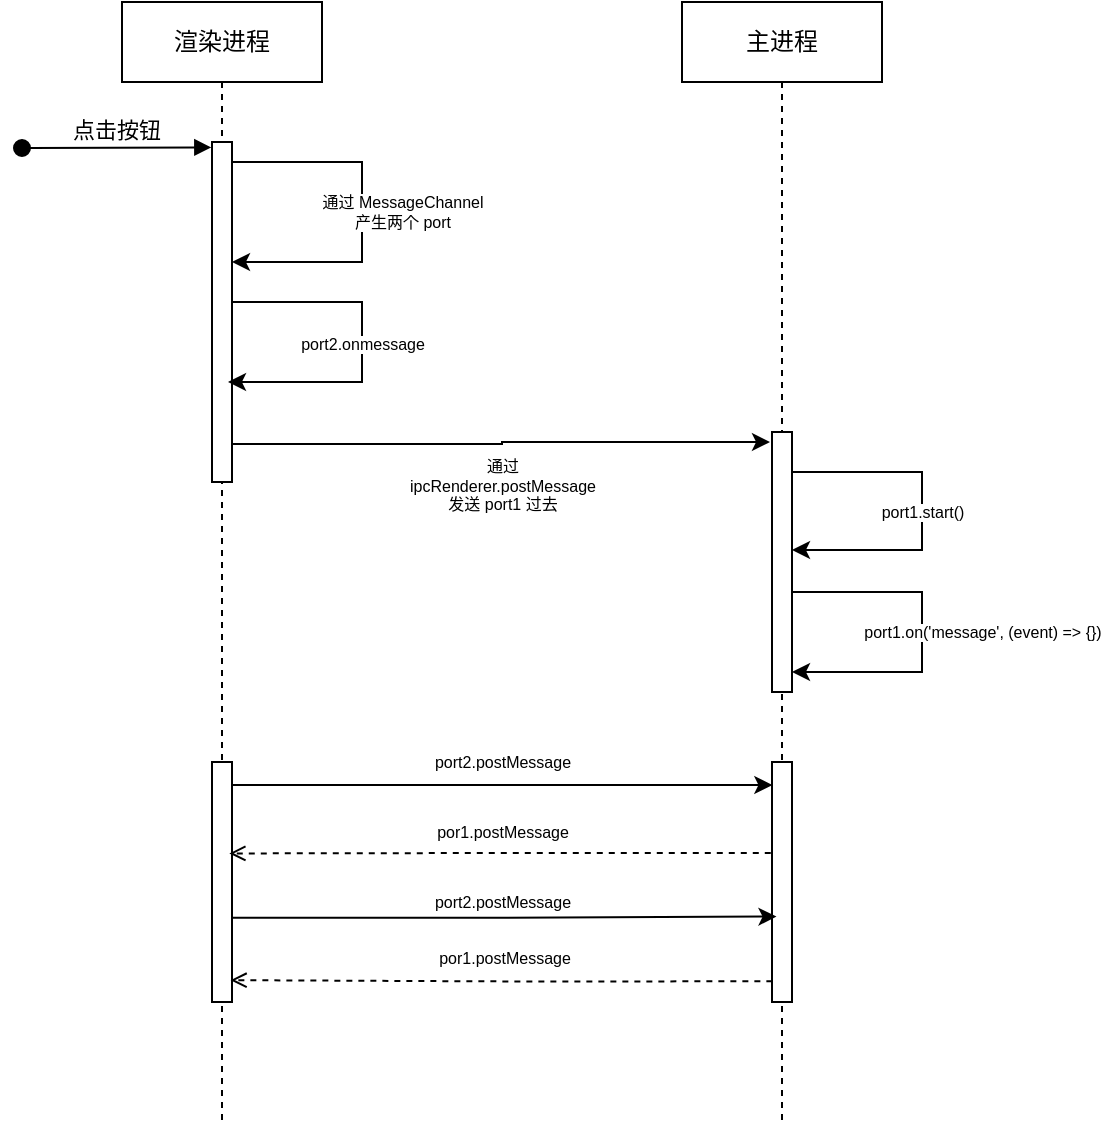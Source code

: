 <mxfile version="16.5.6" type="github">
  <diagram id="HaGytPoPpIOP_BZX3CMw" name="Page-1">
    <mxGraphModel dx="1916" dy="801" grid="1" gridSize="10" guides="1" tooltips="1" connect="1" arrows="1" fold="1" page="1" pageScale="1" pageWidth="827" pageHeight="1169" math="0" shadow="0">
      <root>
        <mxCell id="0" />
        <mxCell id="1" parent="0" />
        <mxCell id="WXNyCeRc7-LeLqTaHZ0--1" value="渲染进程" style="shape=umlLifeline;perimeter=lifelinePerimeter;whiteSpace=wrap;html=1;container=1;collapsible=0;recursiveResize=0;outlineConnect=0;" vertex="1" parent="1">
          <mxGeometry x="190" y="140" width="100" height="560" as="geometry" />
        </mxCell>
        <mxCell id="WXNyCeRc7-LeLqTaHZ0--3" value="" style="html=1;points=[];perimeter=orthogonalPerimeter;" vertex="1" parent="WXNyCeRc7-LeLqTaHZ0--1">
          <mxGeometry x="45" y="70" width="10" height="170" as="geometry" />
        </mxCell>
        <mxCell id="WXNyCeRc7-LeLqTaHZ0--7" value="通过 MessageChannel&lt;br style=&quot;font-size: 8px;&quot;&gt;产生两个 port" style="edgeStyle=orthogonalEdgeStyle;rounded=0;orthogonalLoop=1;jettySize=auto;html=1;fontSize=8;fontStyle=0" edge="1" parent="WXNyCeRc7-LeLqTaHZ0--1" source="WXNyCeRc7-LeLqTaHZ0--3" target="WXNyCeRc7-LeLqTaHZ0--3">
          <mxGeometry y="20" relative="1" as="geometry">
            <Array as="points">
              <mxPoint x="120" y="80" />
              <mxPoint x="120" y="130" />
            </Array>
            <mxPoint as="offset" />
          </mxGeometry>
        </mxCell>
        <mxCell id="WXNyCeRc7-LeLqTaHZ0--13" value="" style="html=1;points=[];perimeter=orthogonalPerimeter;fontSize=8;" vertex="1" parent="WXNyCeRc7-LeLqTaHZ0--1">
          <mxGeometry x="45" y="380" width="10" height="120" as="geometry" />
        </mxCell>
        <mxCell id="WXNyCeRc7-LeLqTaHZ0--20" value="port2.onmessage" style="edgeStyle=orthogonalEdgeStyle;rounded=0;orthogonalLoop=1;jettySize=auto;html=1;fontSize=8;endArrow=classic;endFill=1;" edge="1" parent="WXNyCeRc7-LeLqTaHZ0--1" source="WXNyCeRc7-LeLqTaHZ0--3">
          <mxGeometry relative="1" as="geometry">
            <mxPoint x="53" y="190" as="targetPoint" />
            <Array as="points">
              <mxPoint x="120" y="150" />
              <mxPoint x="120" y="190" />
            </Array>
          </mxGeometry>
        </mxCell>
        <mxCell id="WXNyCeRc7-LeLqTaHZ0--2" value="主进程" style="shape=umlLifeline;perimeter=lifelinePerimeter;whiteSpace=wrap;html=1;container=1;collapsible=0;recursiveResize=0;outlineConnect=0;" vertex="1" parent="1">
          <mxGeometry x="470" y="140" width="100" height="560" as="geometry" />
        </mxCell>
        <mxCell id="WXNyCeRc7-LeLqTaHZ0--5" value="" style="html=1;points=[];perimeter=orthogonalPerimeter;" vertex="1" parent="WXNyCeRc7-LeLqTaHZ0--2">
          <mxGeometry x="45" y="215" width="10" height="130" as="geometry" />
        </mxCell>
        <mxCell id="WXNyCeRc7-LeLqTaHZ0--10" value="port1.start()" style="edgeStyle=orthogonalEdgeStyle;rounded=0;orthogonalLoop=1;jettySize=auto;html=1;fontSize=8;" edge="1" parent="WXNyCeRc7-LeLqTaHZ0--2" source="WXNyCeRc7-LeLqTaHZ0--5">
          <mxGeometry relative="1" as="geometry">
            <mxPoint x="55" y="274" as="targetPoint" />
            <Array as="points">
              <mxPoint x="120" y="235" />
              <mxPoint x="120" y="274" />
            </Array>
          </mxGeometry>
        </mxCell>
        <mxCell id="WXNyCeRc7-LeLqTaHZ0--11" value="port1.on(&#39;message&#39;, (event) =&amp;gt; {})" style="edgeStyle=orthogonalEdgeStyle;rounded=0;orthogonalLoop=1;jettySize=auto;html=1;fontSize=8;" edge="1" parent="WXNyCeRc7-LeLqTaHZ0--2" source="WXNyCeRc7-LeLqTaHZ0--5">
          <mxGeometry y="30" relative="1" as="geometry">
            <mxPoint x="55" y="335" as="targetPoint" />
            <Array as="points">
              <mxPoint x="120" y="295" />
              <mxPoint x="120" y="335" />
              <mxPoint x="55" y="335" />
            </Array>
            <mxPoint as="offset" />
          </mxGeometry>
        </mxCell>
        <mxCell id="WXNyCeRc7-LeLqTaHZ0--12" value="" style="html=1;points=[];perimeter=orthogonalPerimeter;fontSize=8;" vertex="1" parent="WXNyCeRc7-LeLqTaHZ0--2">
          <mxGeometry x="45" y="380" width="10" height="120" as="geometry" />
        </mxCell>
        <mxCell id="WXNyCeRc7-LeLqTaHZ0--6" value="点击按钮" style="html=1;verticalAlign=bottom;startArrow=oval;startFill=1;endArrow=block;startSize=8;rounded=0;entryX=-0.034;entryY=0.016;entryDx=0;entryDy=0;entryPerimeter=0;" edge="1" parent="1" target="WXNyCeRc7-LeLqTaHZ0--3">
          <mxGeometry width="60" relative="1" as="geometry">
            <mxPoint x="140" y="213" as="sourcePoint" />
            <mxPoint x="230" y="220" as="targetPoint" />
          </mxGeometry>
        </mxCell>
        <mxCell id="WXNyCeRc7-LeLqTaHZ0--8" style="edgeStyle=orthogonalEdgeStyle;rounded=0;orthogonalLoop=1;jettySize=auto;html=1;fontSize=8;exitX=1.051;exitY=0.888;exitDx=0;exitDy=0;exitPerimeter=0;" edge="1" parent="1" source="WXNyCeRc7-LeLqTaHZ0--3">
          <mxGeometry relative="1" as="geometry">
            <mxPoint x="244" y="308" as="sourcePoint" />
            <mxPoint x="514" y="360" as="targetPoint" />
            <Array as="points">
              <mxPoint x="380" y="361" />
              <mxPoint x="514" y="360" />
            </Array>
          </mxGeometry>
        </mxCell>
        <mxCell id="WXNyCeRc7-LeLqTaHZ0--9" value="通过&lt;br&gt;ipcRenderer.postMessage&lt;br&gt;发送 port1 过去" style="edgeLabel;html=1;align=center;verticalAlign=middle;resizable=0;points=[];fontSize=8;" vertex="1" connectable="0" parent="WXNyCeRc7-LeLqTaHZ0--8">
          <mxGeometry x="0.017" relative="1" as="geometry">
            <mxPoint x="-2" y="22" as="offset" />
          </mxGeometry>
        </mxCell>
        <mxCell id="WXNyCeRc7-LeLqTaHZ0--14" value="port2.postMessage" style="edgeStyle=orthogonalEdgeStyle;rounded=0;orthogonalLoop=1;jettySize=auto;html=1;entryX=0.018;entryY=0.096;entryDx=0;entryDy=0;entryPerimeter=0;fontSize=8;exitX=1.018;exitY=0.096;exitDx=0;exitDy=0;exitPerimeter=0;" edge="1" parent="1" source="WXNyCeRc7-LeLqTaHZ0--13" target="WXNyCeRc7-LeLqTaHZ0--12">
          <mxGeometry x="-0.001" y="12" relative="1" as="geometry">
            <mxPoint as="offset" />
          </mxGeometry>
        </mxCell>
        <mxCell id="WXNyCeRc7-LeLqTaHZ0--15" style="edgeStyle=orthogonalEdgeStyle;rounded=0;orthogonalLoop=1;jettySize=auto;html=1;fontSize=8;exitX=-0.061;exitY=0.379;exitDx=0;exitDy=0;exitPerimeter=0;entryX=0.867;entryY=0.381;entryDx=0;entryDy=0;entryPerimeter=0;dashed=1;endArrow=open;endFill=0;" edge="1" parent="1" source="WXNyCeRc7-LeLqTaHZ0--12" target="WXNyCeRc7-LeLqTaHZ0--13">
          <mxGeometry relative="1" as="geometry">
            <mxPoint x="250" y="566" as="targetPoint" />
          </mxGeometry>
        </mxCell>
        <mxCell id="WXNyCeRc7-LeLqTaHZ0--16" value="por1.postMessage" style="edgeLabel;html=1;align=center;verticalAlign=middle;resizable=0;points=[];fontSize=8;" vertex="1" connectable="0" parent="WXNyCeRc7-LeLqTaHZ0--15">
          <mxGeometry x="0.086" y="-1" relative="1" as="geometry">
            <mxPoint x="12" y="-10" as="offset" />
          </mxGeometry>
        </mxCell>
        <mxCell id="WXNyCeRc7-LeLqTaHZ0--17" value="port2.postMessage" style="edgeStyle=orthogonalEdgeStyle;rounded=0;orthogonalLoop=1;jettySize=auto;html=1;entryX=0.224;entryY=0.644;entryDx=0;entryDy=0;entryPerimeter=0;fontSize=8;exitX=0.988;exitY=0.649;exitDx=0;exitDy=0;exitPerimeter=0;" edge="1" parent="1">
          <mxGeometry x="-0.007" y="8" relative="1" as="geometry">
            <mxPoint x="244.88" y="597.88" as="sourcePoint" />
            <mxPoint x="517.24" y="597.28" as="targetPoint" />
            <mxPoint as="offset" />
            <Array as="points">
              <mxPoint x="380" y="598" />
            </Array>
          </mxGeometry>
        </mxCell>
        <mxCell id="WXNyCeRc7-LeLqTaHZ0--18" style="edgeStyle=orthogonalEdgeStyle;rounded=0;orthogonalLoop=1;jettySize=auto;html=1;fontSize=8;exitX=0.018;exitY=0.914;exitDx=0;exitDy=0;exitPerimeter=0;entryX=0.927;entryY=0.909;entryDx=0;entryDy=0;entryPerimeter=0;dashed=1;endArrow=open;endFill=0;" edge="1" parent="1" source="WXNyCeRc7-LeLqTaHZ0--12" target="WXNyCeRc7-LeLqTaHZ0--13">
          <mxGeometry relative="1" as="geometry">
            <mxPoint x="525.18" y="576.68" as="sourcePoint" />
            <mxPoint x="253.67" y="575.72" as="targetPoint" />
          </mxGeometry>
        </mxCell>
        <mxCell id="WXNyCeRc7-LeLqTaHZ0--19" value="por1.postMessage" style="edgeLabel;html=1;align=center;verticalAlign=middle;resizable=0;points=[];fontSize=8;" vertex="1" connectable="0" parent="WXNyCeRc7-LeLqTaHZ0--18">
          <mxGeometry x="0.086" y="-1" relative="1" as="geometry">
            <mxPoint x="12" y="-10" as="offset" />
          </mxGeometry>
        </mxCell>
      </root>
    </mxGraphModel>
  </diagram>
</mxfile>
